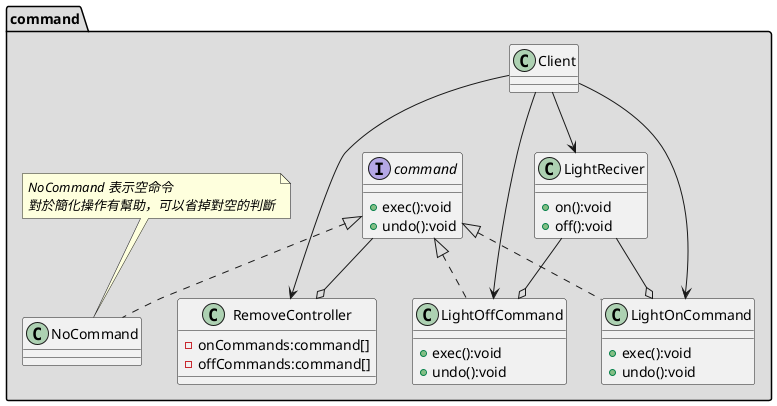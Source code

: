 @startuml
package "command" #DDDDDD{

    class Client{}

    interface  command{
        +exec():void
        +undo():void
    }

     class LightOnCommand implements command{
        +exec():void
        +undo():void 
     }

     class LightOffCommand implements command{
        +exec():void
        +undo():void 
     }
     class NoCommand implements command{
     }

    note Top of NoCommand
     <i>NoCommand 表示空命令 </i>
     <i>對於簡化操作有幫助，可以省掉對空的判斷</i>
    end note

    class LightReciver{
        +on():void
        +off():void
    }

     LightReciver --o LightOnCommand
     LightReciver --o LightOffCommand

     class RemoveController{
        -onCommands:command[]
        -offCommands:command[]
     }

     command --o RemoveController

     Client --> RemoveController
     Client --> LightReciver
     Client --> LightOnCommand
     Client --> LightOffCommand
}
@enduml
